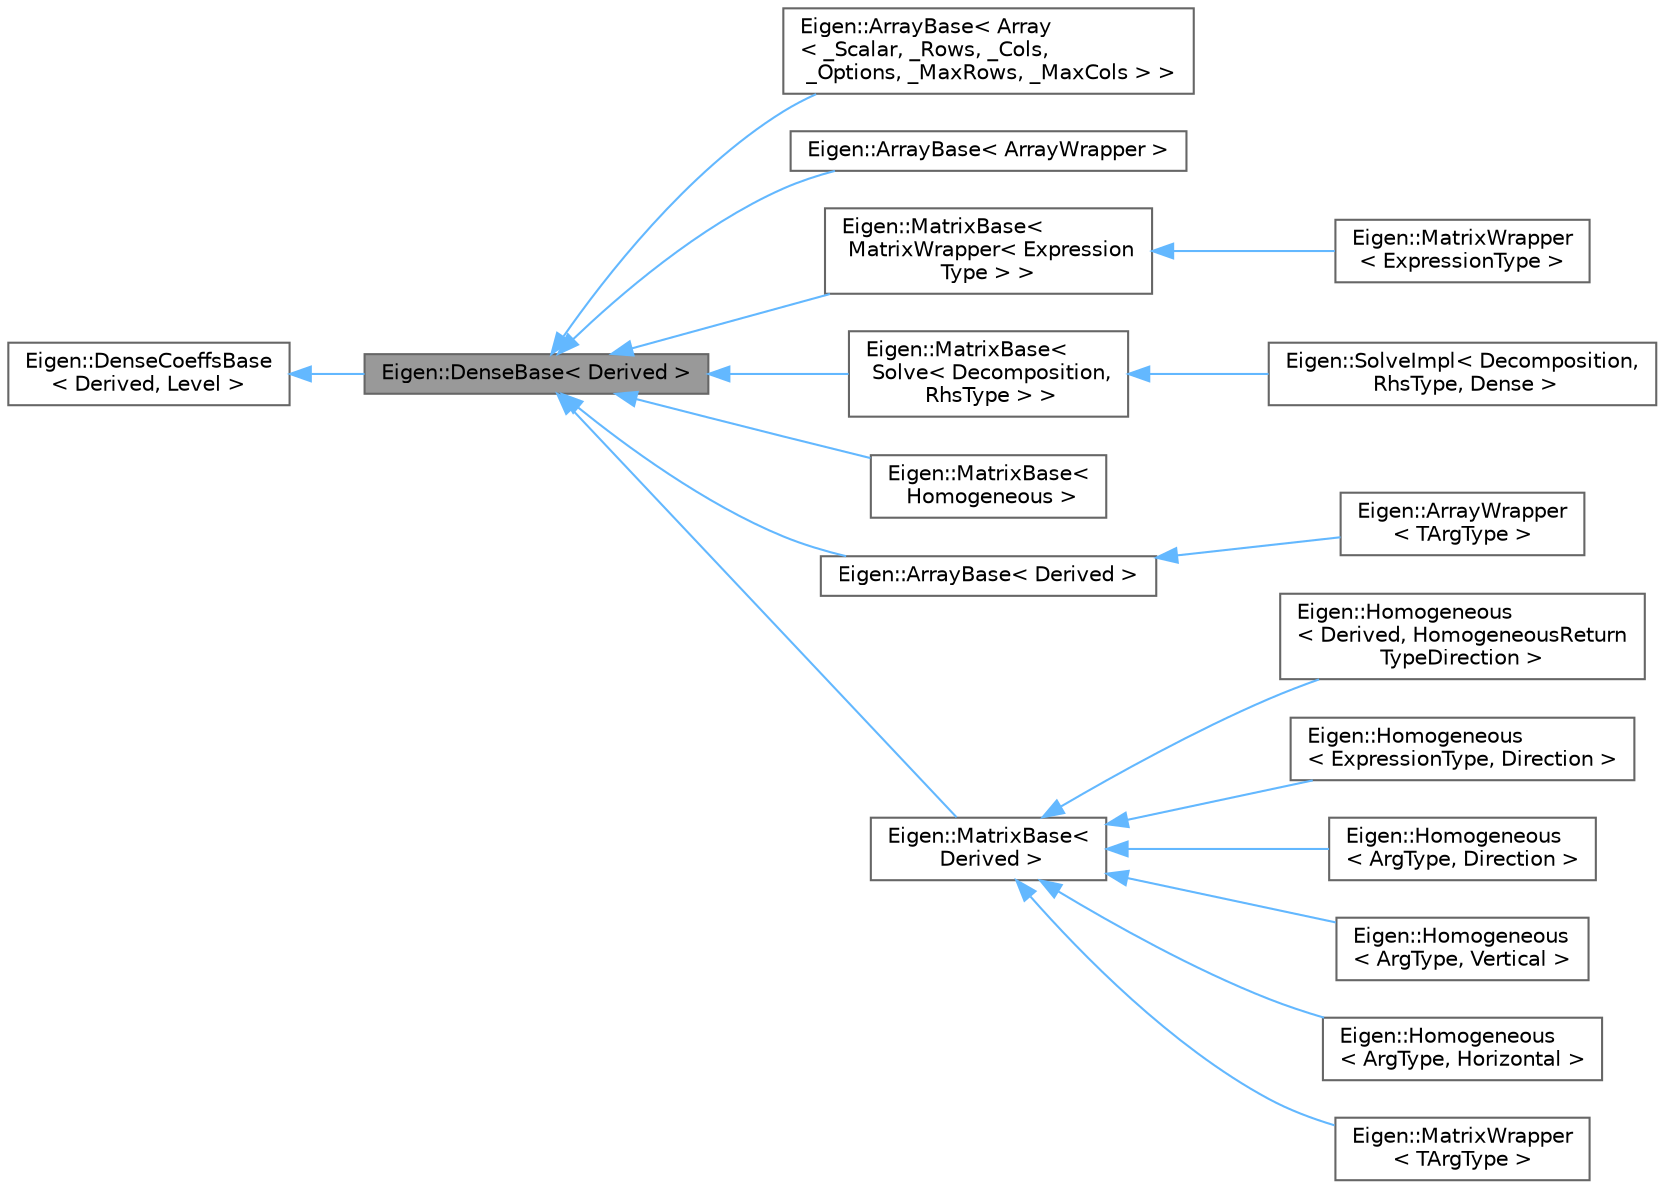 digraph "Eigen::DenseBase&lt; Derived &gt;"
{
 // LATEX_PDF_SIZE
  bgcolor="transparent";
  edge [fontname=Helvetica,fontsize=10,labelfontname=Helvetica,labelfontsize=10];
  node [fontname=Helvetica,fontsize=10,shape=box,height=0.2,width=0.4];
  rankdir="LR";
  Node1 [id="Node000001",label="Eigen::DenseBase\< Derived \>",height=0.2,width=0.4,color="gray40", fillcolor="grey60", style="filled", fontcolor="black",tooltip="Base class for all dense matrices, vectors, and arrays"];
  Node2 -> Node1 [id="edge18_Node000001_Node000002",dir="back",color="steelblue1",style="solid",tooltip=" "];
  Node2 [id="Node000002",label="Eigen::DenseCoeffsBase\l\< Derived, Level \>",height=0.2,width=0.4,color="gray40", fillcolor="white", style="filled",URL="$class_eigen_1_1_dense_coeffs_base.html",tooltip=" "];
  Node1 -> Node3 [id="edge19_Node000001_Node000003",dir="back",color="steelblue1",style="solid",tooltip=" "];
  Node3 [id="Node000003",label="Eigen::ArrayBase\< Array\l\< _Scalar, _Rows, _Cols,\l _Options, _MaxRows, _MaxCols \> \>",height=0.2,width=0.4,color="gray40", fillcolor="white", style="filled",URL="$class_eigen_1_1_array_base.html",tooltip=" "];
  Node1 -> Node4 [id="edge20_Node000001_Node000004",dir="back",color="steelblue1",style="solid",tooltip=" "];
  Node4 [id="Node000004",label="Eigen::ArrayBase\< ArrayWrapper \>",height=0.2,width=0.4,color="gray40", fillcolor="white", style="filled",URL="$class_eigen_1_1_array_base.html",tooltip=" "];
  Node1 -> Node5 [id="edge21_Node000001_Node000005",dir="back",color="steelblue1",style="solid",tooltip=" "];
  Node5 [id="Node000005",label="Eigen::MatrixBase\<\l MatrixWrapper\< Expression\lType \> \>",height=0.2,width=0.4,color="gray40", fillcolor="white", style="filled",URL="$class_eigen_1_1_matrix_base.html",tooltip=" "];
  Node5 -> Node6 [id="edge22_Node000005_Node000006",dir="back",color="steelblue1",style="solid",tooltip=" "];
  Node6 [id="Node000006",label="Eigen::MatrixWrapper\l\< ExpressionType \>",height=0.2,width=0.4,color="gray40", fillcolor="white", style="filled",URL="$class_eigen_1_1_matrix_wrapper.html",tooltip="Expression of an array as a mathematical vector or matrix"];
  Node1 -> Node7 [id="edge23_Node000001_Node000007",dir="back",color="steelblue1",style="solid",tooltip=" "];
  Node7 [id="Node000007",label="Eigen::MatrixBase\<\l Solve\< Decomposition,\l RhsType \> \>",height=0.2,width=0.4,color="gray40", fillcolor="white", style="filled",URL="$class_eigen_1_1_matrix_base.html",tooltip=" "];
  Node7 -> Node8 [id="edge24_Node000007_Node000008",dir="back",color="steelblue1",style="solid",tooltip=" "];
  Node8 [id="Node000008",label="Eigen::SolveImpl\< Decomposition,\l RhsType, Dense \>",height=0.2,width=0.4,color="gray40", fillcolor="white", style="filled",URL="$class_eigen_1_1_solve_impl_3_01_decomposition_00_01_rhs_type_00_01_dense_01_4.html",tooltip=" "];
  Node1 -> Node9 [id="edge25_Node000001_Node000009",dir="back",color="steelblue1",style="solid",tooltip=" "];
  Node9 [id="Node000009",label="Eigen::MatrixBase\<\l Homogeneous \>",height=0.2,width=0.4,color="gray40", fillcolor="white", style="filled",URL="$class_eigen_1_1_matrix_base.html",tooltip=" "];
  Node1 -> Node10 [id="edge26_Node000001_Node000010",dir="back",color="steelblue1",style="solid",tooltip=" "];
  Node10 [id="Node000010",label="Eigen::ArrayBase\< Derived \>",height=0.2,width=0.4,color="gray40", fillcolor="white", style="filled",URL="$class_eigen_1_1_array_base.html",tooltip="Base class for all 1D and 2D array, and related expressions"];
  Node10 -> Node11 [id="edge27_Node000010_Node000011",dir="back",color="steelblue1",style="solid",tooltip=" "];
  Node11 [id="Node000011",label="Eigen::ArrayWrapper\l\< TArgType \>",height=0.2,width=0.4,color="gray40", fillcolor="white", style="filled",URL="$class_eigen_1_1_array_wrapper.html",tooltip=" "];
  Node1 -> Node12 [id="edge28_Node000001_Node000012",dir="back",color="steelblue1",style="solid",tooltip=" "];
  Node12 [id="Node000012",label="Eigen::MatrixBase\<\l Derived \>",height=0.2,width=0.4,color="gray40", fillcolor="white", style="filled",URL="$class_eigen_1_1_matrix_base.html",tooltip="Base class for all dense matrices, vectors, and expressions"];
  Node12 -> Node13 [id="edge29_Node000012_Node000013",dir="back",color="steelblue1",style="solid",tooltip=" "];
  Node13 [id="Node000013",label="Eigen::Homogeneous\l\< Derived, HomogeneousReturn\lTypeDirection \>",height=0.2,width=0.4,color="gray40", fillcolor="white", style="filled",URL="$class_eigen_1_1_homogeneous.html",tooltip=" "];
  Node12 -> Node14 [id="edge30_Node000012_Node000014",dir="back",color="steelblue1",style="solid",tooltip=" "];
  Node14 [id="Node000014",label="Eigen::Homogeneous\l\< ExpressionType, Direction \>",height=0.2,width=0.4,color="gray40", fillcolor="white", style="filled",URL="$class_eigen_1_1_homogeneous.html",tooltip=" "];
  Node12 -> Node15 [id="edge31_Node000012_Node000015",dir="back",color="steelblue1",style="solid",tooltip=" "];
  Node15 [id="Node000015",label="Eigen::Homogeneous\l\< ArgType, Direction \>",height=0.2,width=0.4,color="gray40", fillcolor="white", style="filled",URL="$class_eigen_1_1_homogeneous.html",tooltip=" "];
  Node12 -> Node16 [id="edge32_Node000012_Node000016",dir="back",color="steelblue1",style="solid",tooltip=" "];
  Node16 [id="Node000016",label="Eigen::Homogeneous\l\< ArgType, Vertical \>",height=0.2,width=0.4,color="gray40", fillcolor="white", style="filled",URL="$class_eigen_1_1_homogeneous.html",tooltip=" "];
  Node12 -> Node17 [id="edge33_Node000012_Node000017",dir="back",color="steelblue1",style="solid",tooltip=" "];
  Node17 [id="Node000017",label="Eigen::Homogeneous\l\< ArgType, Horizontal \>",height=0.2,width=0.4,color="gray40", fillcolor="white", style="filled",URL="$class_eigen_1_1_homogeneous.html",tooltip=" "];
  Node12 -> Node18 [id="edge34_Node000012_Node000018",dir="back",color="steelblue1",style="solid",tooltip=" "];
  Node18 [id="Node000018",label="Eigen::MatrixWrapper\l\< TArgType \>",height=0.2,width=0.4,color="gray40", fillcolor="white", style="filled",URL="$class_eigen_1_1_matrix_wrapper.html",tooltip=" "];
}
